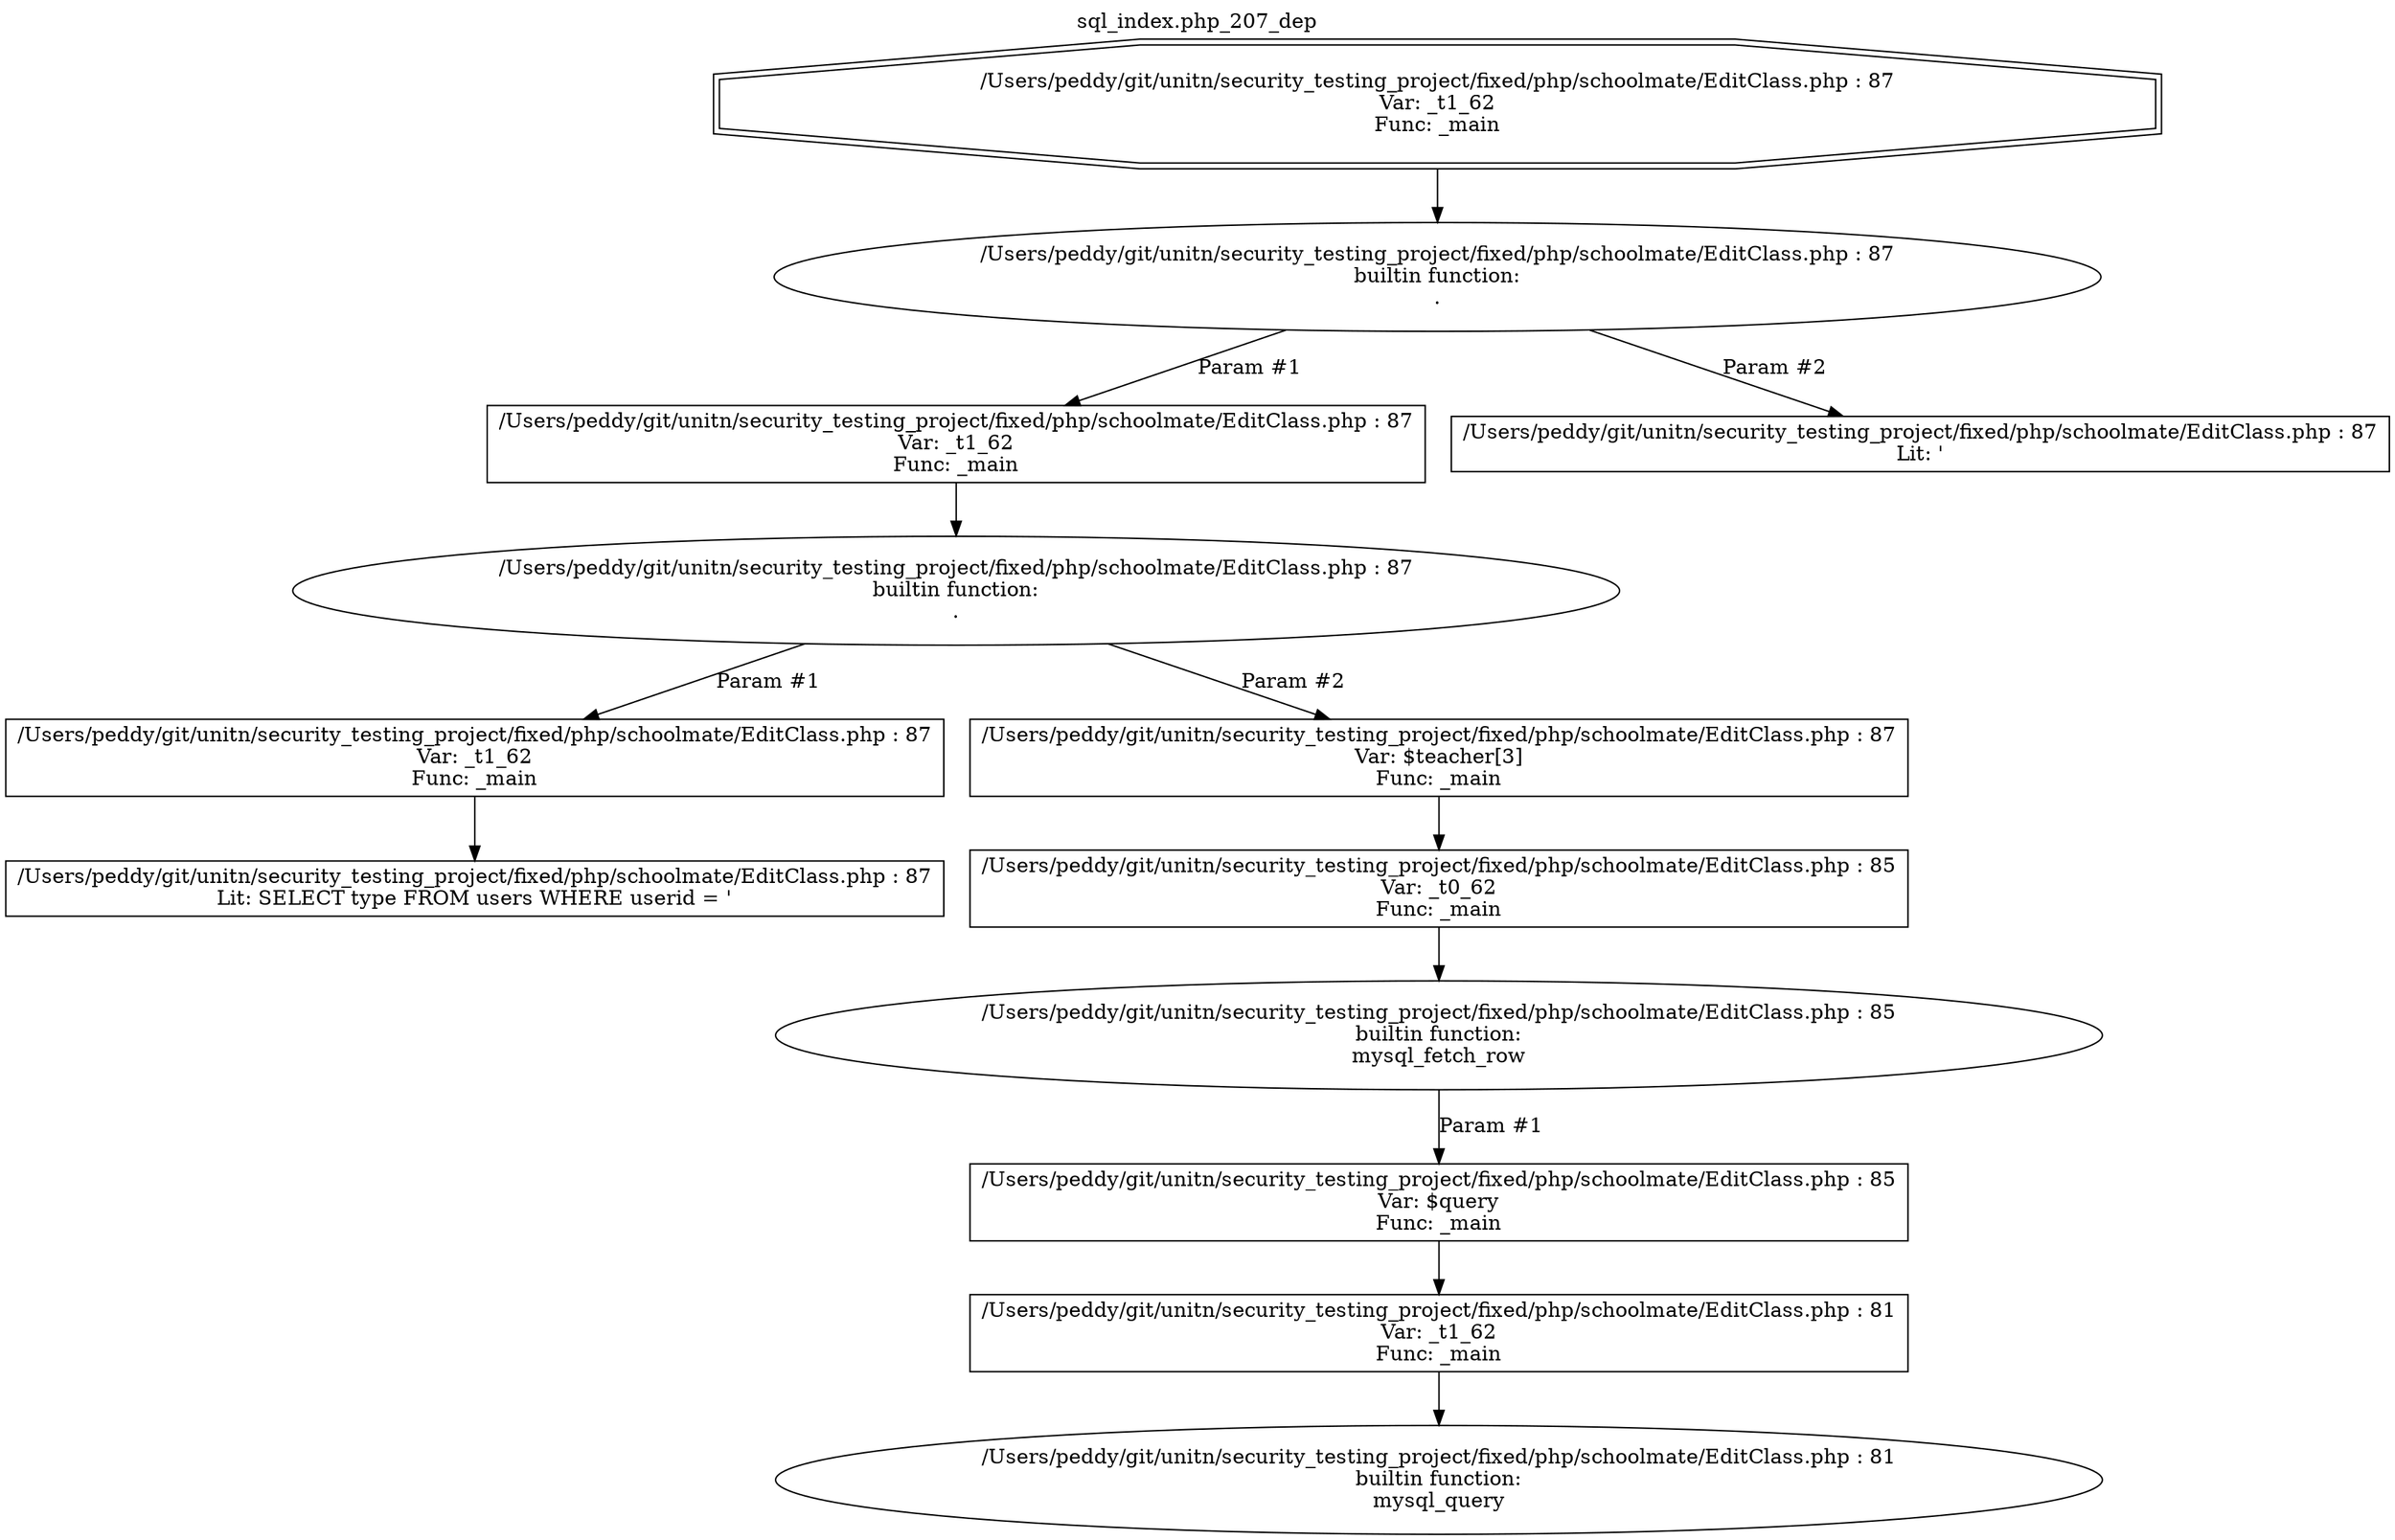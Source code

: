 digraph cfg {
  label="sql_index.php_207_dep";
  labelloc=t;
  n1 [shape=doubleoctagon, label="/Users/peddy/git/unitn/security_testing_project/fixed/php/schoolmate/EditClass.php : 87\nVar: _t1_62\nFunc: _main\n"];
  n2 [shape=ellipse, label="/Users/peddy/git/unitn/security_testing_project/fixed/php/schoolmate/EditClass.php : 87\nbuiltin function:\n.\n"];
  n3 [shape=box, label="/Users/peddy/git/unitn/security_testing_project/fixed/php/schoolmate/EditClass.php : 87\nVar: _t1_62\nFunc: _main\n"];
  n4 [shape=ellipse, label="/Users/peddy/git/unitn/security_testing_project/fixed/php/schoolmate/EditClass.php : 87\nbuiltin function:\n.\n"];
  n5 [shape=box, label="/Users/peddy/git/unitn/security_testing_project/fixed/php/schoolmate/EditClass.php : 87\nVar: _t1_62\nFunc: _main\n"];
  n6 [shape=box, label="/Users/peddy/git/unitn/security_testing_project/fixed/php/schoolmate/EditClass.php : 87\nLit: SELECT type FROM users WHERE userid = '\n"];
  n7 [shape=box, label="/Users/peddy/git/unitn/security_testing_project/fixed/php/schoolmate/EditClass.php : 87\nVar: $teacher[3]\nFunc: _main\n"];
  n8 [shape=box, label="/Users/peddy/git/unitn/security_testing_project/fixed/php/schoolmate/EditClass.php : 85\nVar: _t0_62\nFunc: _main\n"];
  n9 [shape=ellipse, label="/Users/peddy/git/unitn/security_testing_project/fixed/php/schoolmate/EditClass.php : 85\nbuiltin function:\nmysql_fetch_row\n"];
  n10 [shape=box, label="/Users/peddy/git/unitn/security_testing_project/fixed/php/schoolmate/EditClass.php : 85\nVar: $query\nFunc: _main\n"];
  n11 [shape=box, label="/Users/peddy/git/unitn/security_testing_project/fixed/php/schoolmate/EditClass.php : 81\nVar: _t1_62\nFunc: _main\n"];
  n12 [shape=ellipse, label="/Users/peddy/git/unitn/security_testing_project/fixed/php/schoolmate/EditClass.php : 81\nbuiltin function:\nmysql_query\n"];
  n13 [shape=box, label="/Users/peddy/git/unitn/security_testing_project/fixed/php/schoolmate/EditClass.php : 87\nLit: '\n"];
  n1 -> n2;
  n3 -> n4;
  n5 -> n6;
  n4 -> n5[label="Param #1"];
  n4 -> n7[label="Param #2"];
  n8 -> n9;
  n11 -> n12;
  n10 -> n11;
  n9 -> n10[label="Param #1"];
  n7 -> n8;
  n2 -> n3[label="Param #1"];
  n2 -> n13[label="Param #2"];
}
